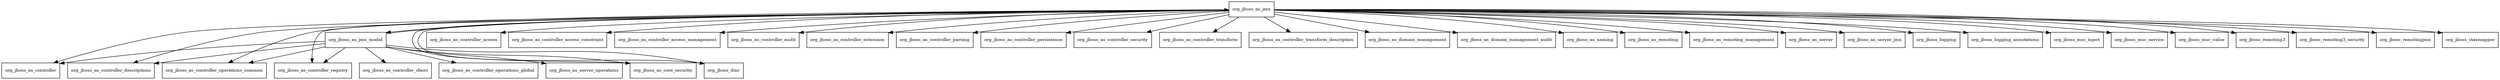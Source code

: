 digraph jboss_as_jmx_7_4_0_Final_redhat_19_package_dependencies {
  node [shape = box, fontsize=10.0];
  org_jboss_as_jmx -> org_jboss_as_controller;
  org_jboss_as_jmx -> org_jboss_as_controller_access;
  org_jboss_as_jmx -> org_jboss_as_controller_access_constraint;
  org_jboss_as_jmx -> org_jboss_as_controller_access_management;
  org_jboss_as_jmx -> org_jboss_as_controller_audit;
  org_jboss_as_jmx -> org_jboss_as_controller_descriptions;
  org_jboss_as_jmx -> org_jboss_as_controller_extension;
  org_jboss_as_jmx -> org_jboss_as_controller_operations_common;
  org_jboss_as_jmx -> org_jboss_as_controller_parsing;
  org_jboss_as_jmx -> org_jboss_as_controller_persistence;
  org_jboss_as_jmx -> org_jboss_as_controller_registry;
  org_jboss_as_jmx -> org_jboss_as_controller_security;
  org_jboss_as_jmx -> org_jboss_as_controller_transform;
  org_jboss_as_jmx -> org_jboss_as_controller_transform_description;
  org_jboss_as_jmx -> org_jboss_as_core_security;
  org_jboss_as_jmx -> org_jboss_as_domain_management;
  org_jboss_as_jmx -> org_jboss_as_domain_management_audit;
  org_jboss_as_jmx -> org_jboss_as_jmx_model;
  org_jboss_as_jmx -> org_jboss_as_naming;
  org_jboss_as_jmx -> org_jboss_as_remoting;
  org_jboss_as_jmx -> org_jboss_as_remoting_management;
  org_jboss_as_jmx -> org_jboss_as_server;
  org_jboss_as_jmx -> org_jboss_as_server_jmx;
  org_jboss_as_jmx -> org_jboss_dmr;
  org_jboss_as_jmx -> org_jboss_logging;
  org_jboss_as_jmx -> org_jboss_logging_annotations;
  org_jboss_as_jmx -> org_jboss_msc_inject;
  org_jboss_as_jmx -> org_jboss_msc_service;
  org_jboss_as_jmx -> org_jboss_msc_value;
  org_jboss_as_jmx -> org_jboss_remoting3;
  org_jboss_as_jmx -> org_jboss_remoting3_security;
  org_jboss_as_jmx -> org_jboss_remotingjmx;
  org_jboss_as_jmx -> org_jboss_staxmapper;
  org_jboss_as_jmx_model -> org_jboss_as_controller;
  org_jboss_as_jmx_model -> org_jboss_as_controller_client;
  org_jboss_as_jmx_model -> org_jboss_as_controller_descriptions;
  org_jboss_as_jmx_model -> org_jboss_as_controller_operations_common;
  org_jboss_as_jmx_model -> org_jboss_as_controller_operations_global;
  org_jboss_as_jmx_model -> org_jboss_as_controller_registry;
  org_jboss_as_jmx_model -> org_jboss_as_core_security;
  org_jboss_as_jmx_model -> org_jboss_as_jmx;
  org_jboss_as_jmx_model -> org_jboss_as_server_operations;
  org_jboss_as_jmx_model -> org_jboss_dmr;
}
